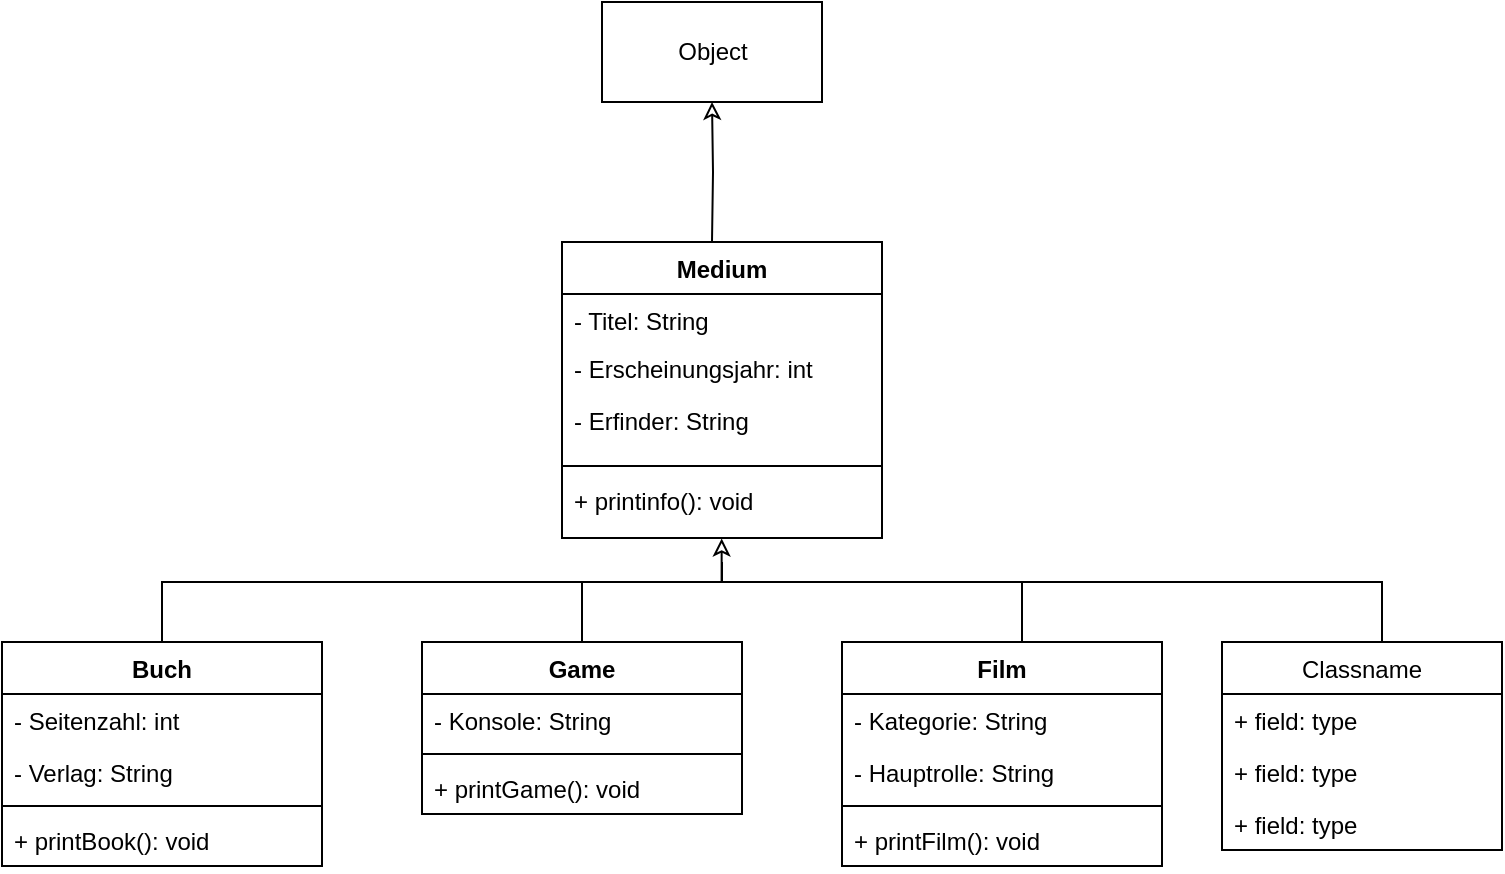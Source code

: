 <mxfile version="20.8.20" type="device"><diagram name="Seite-1" id="dRQ0Uv_qDlhLT5tUSc0L"><mxGraphModel dx="961" dy="606" grid="1" gridSize="10" guides="1" tooltips="1" connect="1" arrows="1" fold="1" page="1" pageScale="1" pageWidth="827" pageHeight="1169" math="0" shadow="0"><root><mxCell id="0"/><mxCell id="1" parent="0"/><mxCell id="g67U9yZxF_jaj8JzWTcN-1" value="Object" style="html=1;" vertex="1" parent="1"><mxGeometry x="370" y="180" width="110" height="50" as="geometry"/></mxCell><mxCell id="g67U9yZxF_jaj8JzWTcN-17" value="" style="edgeStyle=orthogonalEdgeStyle;rounded=0;orthogonalLoop=1;jettySize=auto;html=1;endArrow=classic;endFill=0;" edge="1" parent="1" target="g67U9yZxF_jaj8JzWTcN-1"><mxGeometry relative="1" as="geometry"><mxPoint x="425" y="300" as="sourcePoint"/></mxGeometry></mxCell><mxCell id="g67U9yZxF_jaj8JzWTcN-18" value="Medium" style="swimlane;fontStyle=1;align=center;verticalAlign=top;childLayout=stackLayout;horizontal=1;startSize=26;horizontalStack=0;resizeParent=1;resizeParentMax=0;resizeLast=0;collapsible=1;marginBottom=0;" vertex="1" parent="1"><mxGeometry x="350" y="300" width="160" height="148" as="geometry"/></mxCell><mxCell id="g67U9yZxF_jaj8JzWTcN-19" value="- Titel: String&#10;" style="text;strokeColor=none;fillColor=none;align=left;verticalAlign=top;spacingLeft=4;spacingRight=4;overflow=hidden;rotatable=0;points=[[0,0.5],[1,0.5]];portConstraint=eastwest;" vertex="1" parent="g67U9yZxF_jaj8JzWTcN-18"><mxGeometry y="26" width="160" height="24" as="geometry"/></mxCell><mxCell id="g67U9yZxF_jaj8JzWTcN-9" value="- Erscheinungsjahr: int" style="text;strokeColor=none;fillColor=none;align=left;verticalAlign=top;spacingLeft=4;spacingRight=4;overflow=hidden;rotatable=0;points=[[0,0.5],[1,0.5]];portConstraint=eastwest;" vertex="1" parent="g67U9yZxF_jaj8JzWTcN-18"><mxGeometry y="50" width="160" height="26" as="geometry"/></mxCell><mxCell id="g67U9yZxF_jaj8JzWTcN-10" value="- Erfinder: String" style="text;strokeColor=none;fillColor=none;align=left;verticalAlign=top;spacingLeft=4;spacingRight=4;overflow=hidden;rotatable=0;points=[[0,0.5],[1,0.5]];portConstraint=eastwest;" vertex="1" parent="g67U9yZxF_jaj8JzWTcN-18"><mxGeometry y="76" width="160" height="32" as="geometry"/></mxCell><mxCell id="g67U9yZxF_jaj8JzWTcN-20" value="" style="line;strokeWidth=1;fillColor=none;align=left;verticalAlign=middle;spacingTop=-1;spacingLeft=3;spacingRight=3;rotatable=0;labelPosition=right;points=[];portConstraint=eastwest;strokeColor=inherit;" vertex="1" parent="g67U9yZxF_jaj8JzWTcN-18"><mxGeometry y="108" width="160" height="8" as="geometry"/></mxCell><mxCell id="g67U9yZxF_jaj8JzWTcN-21" value="+ printinfo(): void" style="text;strokeColor=none;fillColor=none;align=left;verticalAlign=top;spacingLeft=4;spacingRight=4;overflow=hidden;rotatable=0;points=[[0,0.5],[1,0.5]];portConstraint=eastwest;" vertex="1" parent="g67U9yZxF_jaj8JzWTcN-18"><mxGeometry y="116" width="160" height="32" as="geometry"/></mxCell><mxCell id="g67U9yZxF_jaj8JzWTcN-28" style="edgeStyle=orthogonalEdgeStyle;rounded=0;orthogonalLoop=1;jettySize=auto;html=1;endArrow=classic;endFill=0;exitX=0.5;exitY=0;exitDx=0;exitDy=0;entryX=0.499;entryY=1.008;entryDx=0;entryDy=0;entryPerimeter=0;" edge="1" parent="1" source="g67U9yZxF_jaj8JzWTcN-22" target="g67U9yZxF_jaj8JzWTcN-21"><mxGeometry relative="1" as="geometry"><mxPoint x="430" y="530" as="targetPoint"/><Array as="points"><mxPoint x="150" y="470"/><mxPoint x="430" y="470"/></Array></mxGeometry></mxCell><mxCell id="g67U9yZxF_jaj8JzWTcN-22" value="Buch" style="swimlane;fontStyle=1;align=center;verticalAlign=top;childLayout=stackLayout;horizontal=1;startSize=26;horizontalStack=0;resizeParent=1;resizeParentMax=0;resizeLast=0;collapsible=1;marginBottom=0;" vertex="1" parent="1"><mxGeometry x="70" y="500" width="160" height="112" as="geometry"/></mxCell><mxCell id="g67U9yZxF_jaj8JzWTcN-27" value="- Seitenzahl: int" style="text;strokeColor=none;fillColor=none;align=left;verticalAlign=top;spacingLeft=4;spacingRight=4;overflow=hidden;rotatable=0;points=[[0,0.5],[1,0.5]];portConstraint=eastwest;" vertex="1" parent="g67U9yZxF_jaj8JzWTcN-22"><mxGeometry y="26" width="160" height="26" as="geometry"/></mxCell><mxCell id="g67U9yZxF_jaj8JzWTcN-23" value="- Verlag: String" style="text;strokeColor=none;fillColor=none;align=left;verticalAlign=top;spacingLeft=4;spacingRight=4;overflow=hidden;rotatable=0;points=[[0,0.5],[1,0.5]];portConstraint=eastwest;" vertex="1" parent="g67U9yZxF_jaj8JzWTcN-22"><mxGeometry y="52" width="160" height="26" as="geometry"/></mxCell><mxCell id="g67U9yZxF_jaj8JzWTcN-24" value="" style="line;strokeWidth=1;fillColor=none;align=left;verticalAlign=middle;spacingTop=-1;spacingLeft=3;spacingRight=3;rotatable=0;labelPosition=right;points=[];portConstraint=eastwest;strokeColor=inherit;" vertex="1" parent="g67U9yZxF_jaj8JzWTcN-22"><mxGeometry y="78" width="160" height="8" as="geometry"/></mxCell><mxCell id="g67U9yZxF_jaj8JzWTcN-25" value="+ printBook(): void" style="text;strokeColor=none;fillColor=none;align=left;verticalAlign=top;spacingLeft=4;spacingRight=4;overflow=hidden;rotatable=0;points=[[0,0.5],[1,0.5]];portConstraint=eastwest;" vertex="1" parent="g67U9yZxF_jaj8JzWTcN-22"><mxGeometry y="86" width="160" height="26" as="geometry"/></mxCell><mxCell id="g67U9yZxF_jaj8JzWTcN-43" style="edgeStyle=orthogonalEdgeStyle;rounded=0;orthogonalLoop=1;jettySize=auto;html=1;endArrow=none;endFill=0;exitX=0.5;exitY=0;exitDx=0;exitDy=0;" edge="1" parent="1" source="g67U9yZxF_jaj8JzWTcN-29"><mxGeometry relative="1" as="geometry"><mxPoint x="360" y="470" as="targetPoint"/><Array as="points"><mxPoint x="360" y="470"/><mxPoint x="360" y="470"/></Array></mxGeometry></mxCell><mxCell id="g67U9yZxF_jaj8JzWTcN-29" value="Game" style="swimlane;fontStyle=1;align=center;verticalAlign=top;childLayout=stackLayout;horizontal=1;startSize=26;horizontalStack=0;resizeParent=1;resizeParentMax=0;resizeLast=0;collapsible=1;marginBottom=0;" vertex="1" parent="1"><mxGeometry x="280" y="500" width="160" height="86" as="geometry"/></mxCell><mxCell id="g67U9yZxF_jaj8JzWTcN-30" value="- Konsole: String" style="text;strokeColor=none;fillColor=none;align=left;verticalAlign=top;spacingLeft=4;spacingRight=4;overflow=hidden;rotatable=0;points=[[0,0.5],[1,0.5]];portConstraint=eastwest;" vertex="1" parent="g67U9yZxF_jaj8JzWTcN-29"><mxGeometry y="26" width="160" height="26" as="geometry"/></mxCell><mxCell id="g67U9yZxF_jaj8JzWTcN-31" value="" style="line;strokeWidth=1;fillColor=none;align=left;verticalAlign=middle;spacingTop=-1;spacingLeft=3;spacingRight=3;rotatable=0;labelPosition=right;points=[];portConstraint=eastwest;strokeColor=inherit;" vertex="1" parent="g67U9yZxF_jaj8JzWTcN-29"><mxGeometry y="52" width="160" height="8" as="geometry"/></mxCell><mxCell id="g67U9yZxF_jaj8JzWTcN-59" value="+ printGame(): void" style="text;strokeColor=none;fillColor=none;align=left;verticalAlign=top;spacingLeft=4;spacingRight=4;overflow=hidden;rotatable=0;points=[[0,0.5],[1,0.5]];portConstraint=eastwest;" vertex="1" parent="g67U9yZxF_jaj8JzWTcN-29"><mxGeometry y="60" width="160" height="26" as="geometry"/></mxCell><mxCell id="g67U9yZxF_jaj8JzWTcN-57" style="edgeStyle=orthogonalEdgeStyle;rounded=0;orthogonalLoop=1;jettySize=auto;html=1;endArrow=none;endFill=0;" edge="1" parent="1" source="g67U9yZxF_jaj8JzWTcN-44"><mxGeometry relative="1" as="geometry"><mxPoint x="430" y="460" as="targetPoint"/><Array as="points"><mxPoint x="580" y="470"/><mxPoint x="430" y="470"/></Array></mxGeometry></mxCell><mxCell id="g67U9yZxF_jaj8JzWTcN-44" value="Film" style="swimlane;fontStyle=1;align=center;verticalAlign=top;childLayout=stackLayout;horizontal=1;startSize=26;horizontalStack=0;resizeParent=1;resizeParentMax=0;resizeLast=0;collapsible=1;marginBottom=0;" vertex="1" parent="1"><mxGeometry x="490" y="500" width="160" height="112" as="geometry"/></mxCell><mxCell id="g67U9yZxF_jaj8JzWTcN-58" value="- Kategorie: String" style="text;strokeColor=none;fillColor=none;align=left;verticalAlign=top;spacingLeft=4;spacingRight=4;overflow=hidden;rotatable=0;points=[[0,0.5],[1,0.5]];portConstraint=eastwest;" vertex="1" parent="g67U9yZxF_jaj8JzWTcN-44"><mxGeometry y="26" width="160" height="26" as="geometry"/></mxCell><mxCell id="g67U9yZxF_jaj8JzWTcN-45" value="- Hauptrolle: String" style="text;strokeColor=none;fillColor=none;align=left;verticalAlign=top;spacingLeft=4;spacingRight=4;overflow=hidden;rotatable=0;points=[[0,0.5],[1,0.5]];portConstraint=eastwest;" vertex="1" parent="g67U9yZxF_jaj8JzWTcN-44"><mxGeometry y="52" width="160" height="26" as="geometry"/></mxCell><mxCell id="g67U9yZxF_jaj8JzWTcN-46" value="" style="line;strokeWidth=1;fillColor=none;align=left;verticalAlign=middle;spacingTop=-1;spacingLeft=3;spacingRight=3;rotatable=0;labelPosition=right;points=[];portConstraint=eastwest;strokeColor=inherit;" vertex="1" parent="g67U9yZxF_jaj8JzWTcN-44"><mxGeometry y="78" width="160" height="8" as="geometry"/></mxCell><mxCell id="g67U9yZxF_jaj8JzWTcN-60" value="+ printFilm(): void" style="text;strokeColor=none;fillColor=none;align=left;verticalAlign=top;spacingLeft=4;spacingRight=4;overflow=hidden;rotatable=0;points=[[0,0.5],[1,0.5]];portConstraint=eastwest;" vertex="1" parent="g67U9yZxF_jaj8JzWTcN-44"><mxGeometry y="86" width="160" height="26" as="geometry"/></mxCell><mxCell id="g67U9yZxF_jaj8JzWTcN-69" style="edgeStyle=orthogonalEdgeStyle;rounded=0;orthogonalLoop=1;jettySize=auto;html=1;endArrow=none;endFill=0;" edge="1" parent="1" source="g67U9yZxF_jaj8JzWTcN-61"><mxGeometry relative="1" as="geometry"><mxPoint x="580" y="470" as="targetPoint"/><Array as="points"><mxPoint x="760" y="470"/></Array></mxGeometry></mxCell><mxCell id="g67U9yZxF_jaj8JzWTcN-61" value="Classname" style="swimlane;fontStyle=0;childLayout=stackLayout;horizontal=1;startSize=26;fillColor=none;horizontalStack=0;resizeParent=1;resizeParentMax=0;resizeLast=0;collapsible=1;marginBottom=0;" vertex="1" parent="1"><mxGeometry x="680" y="500" width="140" height="104" as="geometry"/></mxCell><mxCell id="g67U9yZxF_jaj8JzWTcN-62" value="+ field: type" style="text;strokeColor=none;fillColor=none;align=left;verticalAlign=top;spacingLeft=4;spacingRight=4;overflow=hidden;rotatable=0;points=[[0,0.5],[1,0.5]];portConstraint=eastwest;" vertex="1" parent="g67U9yZxF_jaj8JzWTcN-61"><mxGeometry y="26" width="140" height="26" as="geometry"/></mxCell><mxCell id="g67U9yZxF_jaj8JzWTcN-63" value="+ field: type" style="text;strokeColor=none;fillColor=none;align=left;verticalAlign=top;spacingLeft=4;spacingRight=4;overflow=hidden;rotatable=0;points=[[0,0.5],[1,0.5]];portConstraint=eastwest;" vertex="1" parent="g67U9yZxF_jaj8JzWTcN-61"><mxGeometry y="52" width="140" height="26" as="geometry"/></mxCell><mxCell id="g67U9yZxF_jaj8JzWTcN-64" value="+ field: type" style="text;strokeColor=none;fillColor=none;align=left;verticalAlign=top;spacingLeft=4;spacingRight=4;overflow=hidden;rotatable=0;points=[[0,0.5],[1,0.5]];portConstraint=eastwest;" vertex="1" parent="g67U9yZxF_jaj8JzWTcN-61"><mxGeometry y="78" width="140" height="26" as="geometry"/></mxCell></root></mxGraphModel></diagram></mxfile>